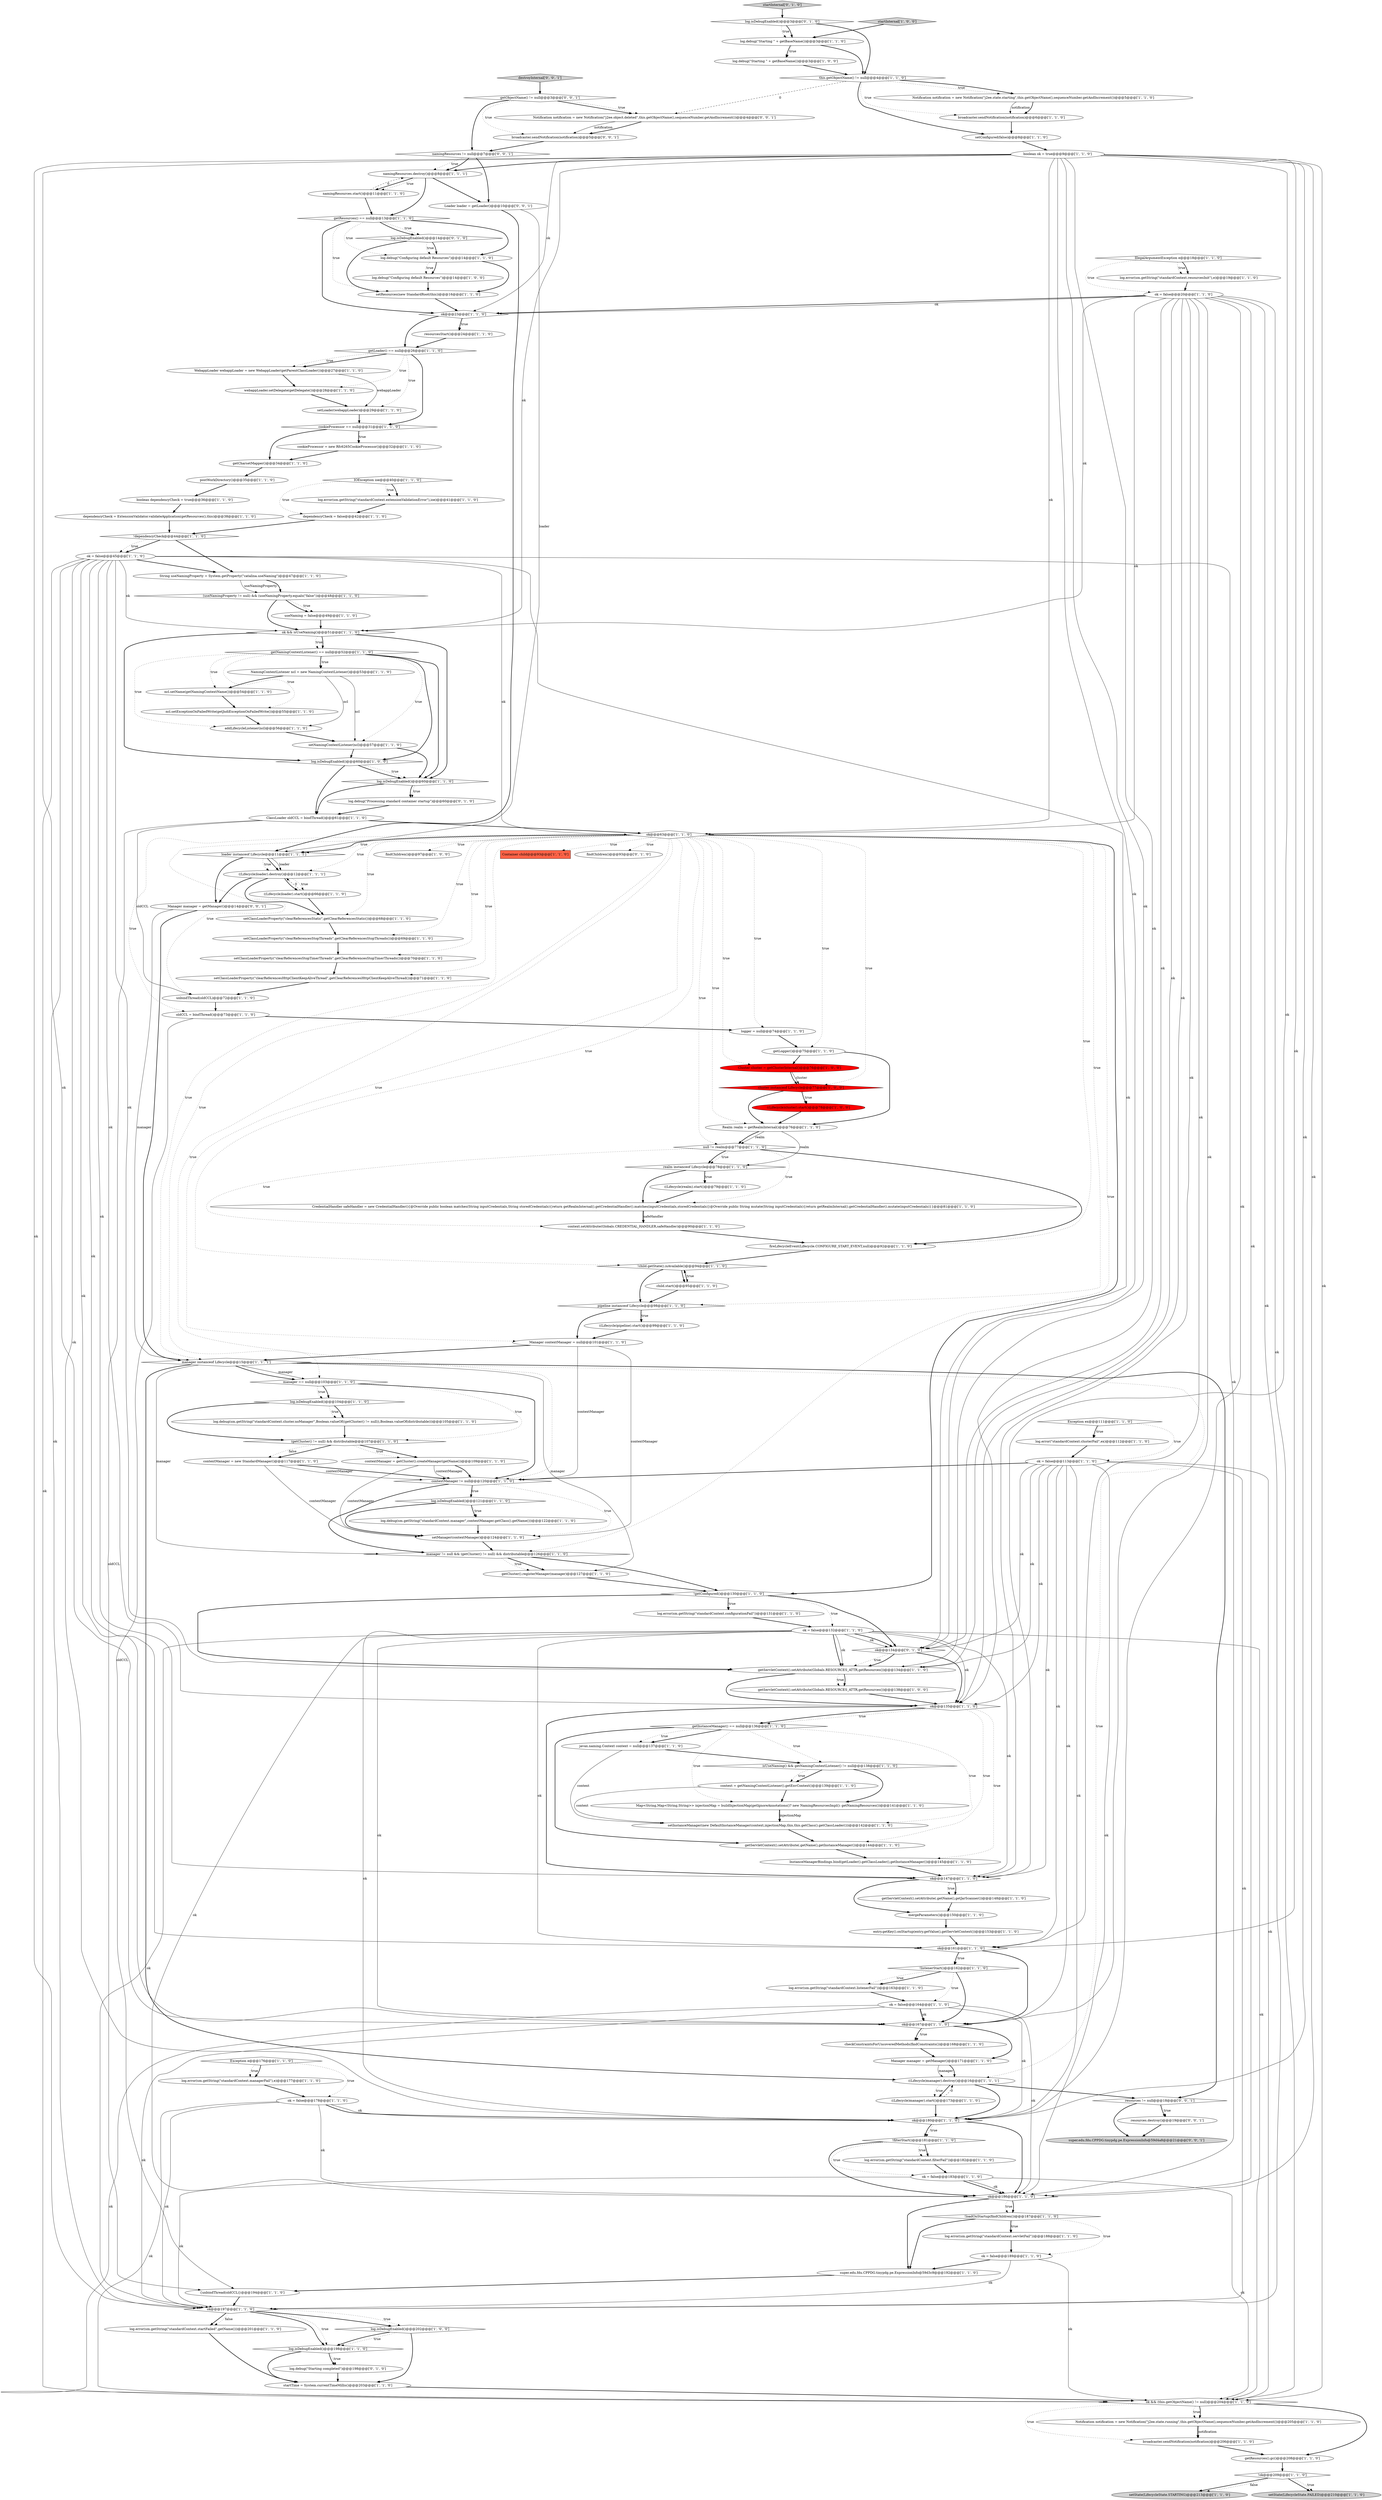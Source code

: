digraph {
130 [style = filled, label = "getResources() == null@@@13@@@['1', '1', '0']", fillcolor = white, shape = diamond image = "AAA0AAABBB1BBB"];
60 [style = filled, label = "findChildren()@@@97@@@['1', '0', '0']", fillcolor = white, shape = ellipse image = "AAA0AAABBB1BBB"];
133 [style = filled, label = "log.debug(\"Configuring default Resources\")@@@14@@@['1', '1', '0']", fillcolor = white, shape = ellipse image = "AAA0AAABBB1BBB"];
16 [style = filled, label = "context.setAttribute(Globals.CREDENTIAL_HANDLER,safeHandler)@@@90@@@['1', '1', '0']", fillcolor = white, shape = ellipse image = "AAA0AAABBB1BBB"];
97 [style = filled, label = "IllegalArgumentException e@@@18@@@['1', '1', '0']", fillcolor = white, shape = diamond image = "AAA0AAABBB1BBB"];
134 [style = filled, label = "resourcesStart()@@@24@@@['1', '1', '0']", fillcolor = white, shape = ellipse image = "AAA0AAABBB1BBB"];
1 [style = filled, label = "manager != null && (getCluster() != null) && distributable@@@126@@@['1', '1', '0']", fillcolor = white, shape = diamond image = "AAA0AAABBB1BBB"];
28 [style = filled, label = "ok && isUseNaming()@@@51@@@['1', '1', '0']", fillcolor = white, shape = diamond image = "AAA0AAABBB1BBB"];
47 [style = filled, label = "ok = false@@@132@@@['1', '1', '0']", fillcolor = white, shape = ellipse image = "AAA0AAABBB1BBB"];
13 [style = filled, label = "startInternal['1', '0', '0']", fillcolor = lightgray, shape = diamond image = "AAA0AAABBB1BBB"];
160 [style = filled, label = "destroyInternal['0', '0', '1']", fillcolor = lightgray, shape = diamond image = "AAA0AAABBB3BBB"];
142 [style = filled, label = "log.error(\"standardContext.clusterFail\",ex)@@@112@@@['1', '1', '0']", fillcolor = white, shape = ellipse image = "AAA0AAABBB1BBB"];
148 [style = filled, label = "log.isDebugEnabled()@@@3@@@['0', '1', '0']", fillcolor = white, shape = diamond image = "AAA0AAABBB2BBB"];
20 [style = filled, label = "Map<String,Map<String,String>> injectionMap = buildInjectionMap(getIgnoreAnnotations()? new NamingResourcesImpl(): getNamingResources())@@@141@@@['1', '1', '0']", fillcolor = white, shape = ellipse image = "AAA0AAABBB1BBB"];
9 [style = filled, label = "namingResources.destroy()@@@8@@@['1', '1', '1']", fillcolor = white, shape = ellipse image = "AAA0AAABBB1BBB"];
32 [style = filled, label = "setResources(new StandardRoot(this))@@@16@@@['1', '1', '0']", fillcolor = white, shape = ellipse image = "AAA0AAABBB1BBB"];
127 [style = filled, label = "setClassLoaderProperty(\"clearReferencesHttpClientKeepAliveThread\",getClearReferencesHttpClientKeepAliveThread())@@@71@@@['1', '1', '0']", fillcolor = white, shape = ellipse image = "AAA0AAABBB1BBB"];
143 [style = filled, label = "setState(LifecycleState.STARTING)@@@213@@@['1', '1', '0']", fillcolor = lightgray, shape = ellipse image = "AAA0AAABBB1BBB"];
65 [style = filled, label = "log.error(sm.getString(\"standardContext.resourcesInit\"),e)@@@19@@@['1', '1', '0']", fillcolor = white, shape = ellipse image = "AAA0AAABBB1BBB"];
72 [style = filled, label = "Realm realm = getRealmInternal()@@@76@@@['1', '1', '0']", fillcolor = white, shape = ellipse image = "AAA0AAABBB1BBB"];
75 [style = filled, label = "log.debug(\"Starting \" + getBaseName())@@@3@@@['1', '0', '0']", fillcolor = white, shape = ellipse image = "AAA0AAABBB1BBB"];
69 [style = filled, label = "oldCCL = bindThread()@@@73@@@['1', '1', '0']", fillcolor = white, shape = ellipse image = "AAA0AAABBB1BBB"];
109 [style = filled, label = "entry.getKey().onStartup(entry.getValue(),getServletContext())@@@153@@@['1', '1', '0']", fillcolor = white, shape = ellipse image = "AAA0AAABBB1BBB"];
33 [style = filled, label = "setLoader(webappLoader)@@@29@@@['1', '1', '0']", fillcolor = white, shape = ellipse image = "AAA0AAABBB1BBB"];
49 [style = filled, label = "ok = false@@@189@@@['1', '1', '0']", fillcolor = white, shape = ellipse image = "AAA0AAABBB1BBB"];
92 [style = filled, label = "contextManager != null@@@120@@@['1', '1', '0']", fillcolor = white, shape = diamond image = "AAA0AAABBB1BBB"];
147 [style = filled, label = "ok@@@134@@@['0', '1', '0']", fillcolor = white, shape = diamond image = "AAA0AAABBB2BBB"];
10 [style = filled, label = "log.isDebugEnabled()@@@121@@@['1', '1', '0']", fillcolor = white, shape = diamond image = "AAA0AAABBB1BBB"];
157 [style = filled, label = "Loader loader = getLoader()@@@10@@@['0', '0', '1']", fillcolor = white, shape = ellipse image = "AAA0AAABBB3BBB"];
21 [style = filled, label = "ok@@@63@@@['1', '1', '0']", fillcolor = white, shape = diamond image = "AAA0AAABBB1BBB"];
99 [style = filled, label = "manager instanceof Lifecycle@@@15@@@['1', '1', '1']", fillcolor = white, shape = diamond image = "AAA0AAABBB1BBB"];
8 [style = filled, label = "getCharsetMapper()@@@34@@@['1', '1', '0']", fillcolor = white, shape = ellipse image = "AAA0AAABBB1BBB"];
102 [style = filled, label = "{unbindThread(oldCCL)}@@@194@@@['1', '1', '0']", fillcolor = white, shape = ellipse image = "AAA0AAABBB1BBB"];
37 [style = filled, label = "setClassLoaderProperty(\"clearReferencesStopTimerThreads\",getClearReferencesStopTimerThreads())@@@70@@@['1', '1', '0']", fillcolor = white, shape = ellipse image = "AAA0AAABBB1BBB"];
113 [style = filled, label = "Container child@@@93@@@['1', '1', '0']", fillcolor = tomato, shape = box image = "AAA0AAABBB1BBB"];
80 [style = filled, label = "ok@@@23@@@['1', '1', '0']", fillcolor = white, shape = diamond image = "AAA0AAABBB1BBB"];
67 [style = filled, label = "log.error(sm.getString(\"standardContext.extensionValidationError\"),ioe)@@@41@@@['1', '1', '0']", fillcolor = white, shape = ellipse image = "AAA0AAABBB1BBB"];
50 [style = filled, label = "contextManager = new StandardManager()@@@117@@@['1', '1', '0']", fillcolor = white, shape = ellipse image = "AAA0AAABBB1BBB"];
70 [style = filled, label = "getLogger()@@@75@@@['1', '1', '0']", fillcolor = white, shape = ellipse image = "AAA0AAABBB1BBB"];
78 [style = filled, label = "((Lifecycle)manager).destroy()@@@16@@@['1', '1', '1']", fillcolor = white, shape = ellipse image = "AAA0AAABBB1BBB"];
98 [style = filled, label = "getNamingContextListener() == null@@@52@@@['1', '1', '0']", fillcolor = white, shape = diamond image = "AAA0AAABBB1BBB"];
15 [style = filled, label = "checkConstraintsForUncoveredMethods(findConstraints())@@@168@@@['1', '1', '0']", fillcolor = white, shape = ellipse image = "AAA0AAABBB1BBB"];
108 [style = filled, label = "ok = false@@@20@@@['1', '1', '0']", fillcolor = white, shape = ellipse image = "AAA0AAABBB1BBB"];
27 [style = filled, label = "ok = false@@@164@@@['1', '1', '0']", fillcolor = white, shape = ellipse image = "AAA0AAABBB1BBB"];
118 [style = filled, label = "ok = false@@@113@@@['1', '1', '0']", fillcolor = white, shape = ellipse image = "AAA0AAABBB1BBB"];
82 [style = filled, label = "Exception e@@@176@@@['1', '1', '0']", fillcolor = white, shape = diamond image = "AAA0AAABBB1BBB"];
88 [style = filled, label = "log.debug(\"Configuring default Resources\")@@@14@@@['1', '0', '0']", fillcolor = white, shape = ellipse image = "AAA0AAABBB1BBB"];
95 [style = filled, label = "((Lifecycle)loader).destroy()@@@12@@@['1', '1', '1']", fillcolor = white, shape = ellipse image = "AAA0AAABBB1BBB"];
111 [style = filled, label = "setClassLoaderProperty(\"clearReferencesStopThreads\",getClearReferencesStopThreads())@@@69@@@['1', '1', '0']", fillcolor = white, shape = ellipse image = "AAA0AAABBB1BBB"];
145 [style = filled, label = "startInternal['0', '1', '0']", fillcolor = lightgray, shape = diamond image = "AAA0AAABBB2BBB"];
122 [style = filled, label = "NamingContextListener ncl = new NamingContextListener()@@@53@@@['1', '1', '0']", fillcolor = white, shape = ellipse image = "AAA0AAABBB1BBB"];
54 [style = filled, label = "String useNamingProperty = System.getProperty(\"catalina.useNaming\")@@@47@@@['1', '1', '0']", fillcolor = white, shape = ellipse image = "AAA0AAABBB1BBB"];
158 [style = filled, label = "super.edu.fdu.CPPDG.tinypdg.pe.ExpressionInfo@59d4a8@@@21@@@['0', '0', '1']", fillcolor = lightgray, shape = ellipse image = "AAA0AAABBB3BBB"];
100 [style = filled, label = "ok@@@161@@@['1', '1', '0']", fillcolor = white, shape = diamond image = "AAA0AAABBB1BBB"];
141 [style = filled, label = "addLifecycleListener(ncl)@@@56@@@['1', '1', '0']", fillcolor = white, shape = ellipse image = "AAA0AAABBB1BBB"];
136 [style = filled, label = "Exception ex@@@111@@@['1', '1', '0']", fillcolor = white, shape = diamond image = "AAA0AAABBB1BBB"];
64 [style = filled, label = "super.edu.fdu.CPPDG.tinypdg.pe.ExpressionInfo@59d3c9@@@192@@@['1', '1', '0']", fillcolor = white, shape = ellipse image = "AAA0AAABBB1BBB"];
87 [style = filled, label = "namingResources.start()@@@11@@@['1', '1', '0']", fillcolor = white, shape = ellipse image = "AAA0AAABBB1BBB"];
90 [style = filled, label = "setState(LifecycleState.FAILED)@@@210@@@['1', '1', '0']", fillcolor = lightgray, shape = ellipse image = "AAA0AAABBB1BBB"];
24 [style = filled, label = "((Lifecycle)loader).start()@@@66@@@['1', '1', '0']", fillcolor = white, shape = ellipse image = "AAA0AAABBB1BBB"];
43 [style = filled, label = "((Lifecycle)cluster).start()@@@78@@@['1', '0', '0']", fillcolor = red, shape = ellipse image = "AAA1AAABBB1BBB"];
123 [style = filled, label = "ok = false@@@178@@@['1', '1', '0']", fillcolor = white, shape = ellipse image = "AAA0AAABBB1BBB"];
41 [style = filled, label = "ok@@@135@@@['1', '1', '0']", fillcolor = white, shape = diamond image = "AAA0AAABBB1BBB"];
155 [style = filled, label = "broadcaster.sendNotification(notification)@@@5@@@['0', '0', '1']", fillcolor = white, shape = ellipse image = "AAA0AAABBB3BBB"];
93 [style = filled, label = "ok@@@186@@@['1', '1', '0']", fillcolor = white, shape = diamond image = "AAA0AAABBB1BBB"];
107 [style = filled, label = "ok@@@167@@@['1', '1', '0']", fillcolor = white, shape = diamond image = "AAA0AAABBB1BBB"];
135 [style = filled, label = "logger = null@@@74@@@['1', '1', '0']", fillcolor = white, shape = ellipse image = "AAA0AAABBB1BBB"];
144 [style = filled, label = "findChildren()@@@93@@@['0', '1', '0']", fillcolor = white, shape = ellipse image = "AAA0AAABBB2BBB"];
85 [style = filled, label = "getServletContext().setAttribute(.getName(),getJarScanner())@@@148@@@['1', '1', '0']", fillcolor = white, shape = ellipse image = "AAA0AAABBB1BBB"];
11 [style = filled, label = "fireLifecycleEvent(Lifecycle.CONFIGURE_START_EVENT,null)@@@92@@@['1', '1', '0']", fillcolor = white, shape = ellipse image = "AAA0AAABBB1BBB"];
44 [style = filled, label = "((Lifecycle)realm).start()@@@79@@@['1', '1', '0']", fillcolor = white, shape = ellipse image = "AAA0AAABBB1BBB"];
2 [style = filled, label = "log.debug(sm.getString(\"standardContext.manager\",contextManager.getClass().getName()))@@@122@@@['1', '1', '0']", fillcolor = white, shape = ellipse image = "AAA0AAABBB1BBB"];
53 [style = filled, label = "log.isDebugEnabled()@@@60@@@['1', '0', '0']", fillcolor = white, shape = diamond image = "AAA0AAABBB1BBB"];
0 [style = filled, label = "!ok@@@209@@@['1', '1', '0']", fillcolor = white, shape = diamond image = "AAA0AAABBB1BBB"];
39 [style = filled, label = "context = getNamingContextListener().getEnvContext()@@@139@@@['1', '1', '0']", fillcolor = white, shape = ellipse image = "AAA0AAABBB1BBB"];
59 [style = filled, label = "((Lifecycle)pipeline).start()@@@99@@@['1', '1', '0']", fillcolor = white, shape = ellipse image = "AAA0AAABBB1BBB"];
94 [style = filled, label = "log.error(sm.getString(\"standardContext.managerFail\"),e)@@@177@@@['1', '1', '0']", fillcolor = white, shape = ellipse image = "AAA0AAABBB1BBB"];
5 [style = filled, label = "setConfigured(false)@@@8@@@['1', '1', '0']", fillcolor = white, shape = ellipse image = "AAA0AAABBB1BBB"];
116 [style = filled, label = "ClassLoader oldCCL = bindThread()@@@61@@@['1', '1', '0']", fillcolor = white, shape = ellipse image = "AAA0AAABBB1BBB"];
46 [style = filled, label = "dependencyCheck = false@@@42@@@['1', '1', '0']", fillcolor = white, shape = ellipse image = "AAA0AAABBB1BBB"];
125 [style = filled, label = "setInstanceManager(new DefaultInstanceManager(context,injectionMap,this,this.getClass().getClassLoader()))@@@142@@@['1', '1', '0']", fillcolor = white, shape = ellipse image = "AAA0AAABBB1BBB"];
146 [style = filled, label = "log.isDebugEnabled()@@@14@@@['0', '1', '0']", fillcolor = white, shape = diamond image = "AAA0AAABBB2BBB"];
19 [style = filled, label = "log.error(sm.getString(\"standardContext.filterFail\"))@@@182@@@['1', '1', '0']", fillcolor = white, shape = ellipse image = "AAA0AAABBB1BBB"];
79 [style = filled, label = "loader instanceof Lifecycle@@@11@@@['1', '1', '1']", fillcolor = white, shape = diamond image = "AAA0AAABBB1BBB"];
132 [style = filled, label = "this.getObjectName() != null@@@4@@@['1', '1', '0']", fillcolor = white, shape = diamond image = "AAA0AAABBB1BBB"];
115 [style = filled, label = "pipeline instanceof Lifecycle@@@98@@@['1', '1', '0']", fillcolor = white, shape = diamond image = "AAA0AAABBB1BBB"];
45 [style = filled, label = "ok@@@180@@@['1', '1', '0']", fillcolor = white, shape = diamond image = "AAA0AAABBB1BBB"];
4 [style = filled, label = "getServletContext().setAttribute(.getName(),getInstanceManager())@@@144@@@['1', '1', '0']", fillcolor = white, shape = ellipse image = "AAA0AAABBB1BBB"];
77 [style = filled, label = "webappLoader.setDelegate(getDelegate())@@@28@@@['1', '1', '0']", fillcolor = white, shape = ellipse image = "AAA0AAABBB1BBB"];
6 [style = filled, label = "IOException ioe@@@40@@@['1', '1', '0']", fillcolor = white, shape = diamond image = "AAA0AAABBB1BBB"];
14 [style = filled, label = "getLoader() == null@@@26@@@['1', '1', '0']", fillcolor = white, shape = diamond image = "AAA0AAABBB1BBB"];
76 [style = filled, label = "broadcaster.sendNotification(notification)@@@206@@@['1', '1', '0']", fillcolor = white, shape = ellipse image = "AAA0AAABBB1BBB"];
112 [style = filled, label = "realm instanceof Lifecycle@@@78@@@['1', '1', '0']", fillcolor = white, shape = diamond image = "AAA0AAABBB1BBB"];
57 [style = filled, label = "ncl.setName(getNamingContextName())@@@54@@@['1', '1', '0']", fillcolor = white, shape = ellipse image = "AAA0AAABBB1BBB"];
74 [style = filled, label = "Notification notification = new Notification(\"j2ee.state.running\",this.getObjectName(),sequenceNumber.getAndIncrement())@@@205@@@['1', '1', '0']", fillcolor = white, shape = ellipse image = "AAA0AAABBB1BBB"];
31 [style = filled, label = "!child.getState().isAvailable()@@@94@@@['1', '1', '0']", fillcolor = white, shape = diamond image = "AAA0AAABBB1BBB"];
140 [style = filled, label = "log.error(sm.getString(\"standardContext.startFailed\",getName()))@@@201@@@['1', '1', '0']", fillcolor = white, shape = ellipse image = "AAA0AAABBB1BBB"];
81 [style = filled, label = "!dependencyCheck@@@44@@@['1', '1', '0']", fillcolor = white, shape = diamond image = "AAA0AAABBB1BBB"];
96 [style = filled, label = "null != realm@@@77@@@['1', '1', '0']", fillcolor = white, shape = diamond image = "AAA0AAABBB1BBB"];
138 [style = filled, label = "Cluster cluster = getClusterInternal()@@@76@@@['1', '0', '0']", fillcolor = red, shape = ellipse image = "AAA1AAABBB1BBB"];
126 [style = filled, label = "unbindThread(oldCCL)@@@72@@@['1', '1', '0']", fillcolor = white, shape = ellipse image = "AAA0AAABBB1BBB"];
124 [style = filled, label = "log.isDebugEnabled()@@@60@@@['1', '1', '0']", fillcolor = white, shape = diamond image = "AAA0AAABBB1BBB"];
153 [style = filled, label = "getObjectName() != null@@@3@@@['0', '0', '1']", fillcolor = white, shape = diamond image = "AAA0AAABBB3BBB"];
104 [style = filled, label = "log.debug(sm.getString(\"standardContext.cluster.noManager\",Boolean.valueOf((getCluster() != null)),Boolean.valueOf(distributable)))@@@105@@@['1', '1', '0']", fillcolor = white, shape = ellipse image = "AAA0AAABBB1BBB"];
48 [style = filled, label = "!filterStart()@@@181@@@['1', '1', '0']", fillcolor = white, shape = diamond image = "AAA0AAABBB1BBB"];
114 [style = filled, label = "!loadOnStartup(findChildren())@@@187@@@['1', '1', '0']", fillcolor = white, shape = diamond image = "AAA0AAABBB1BBB"];
58 [style = filled, label = "getServletContext().setAttribute(Globals.RESOURCES_ATTR,getResources())@@@134@@@['1', '1', '0']", fillcolor = white, shape = ellipse image = "AAA0AAABBB1BBB"];
23 [style = filled, label = "CredentialHandler safeHandler = new CredentialHandler(){@Override public boolean matches(String inputCredentials,String storedCredentials){return getRealmInternal().getCredentialHandler().matches(inputCredentials,storedCredentials)}@Override public String mutate(String inputCredentials){return getRealmInternal().getCredentialHandler().mutate(inputCredentials)}}@@@81@@@['1', '1', '0']", fillcolor = white, shape = ellipse image = "AAA0AAABBB1BBB"];
129 [style = filled, label = "log.isDebugEnabled()@@@198@@@['1', '1', '0']", fillcolor = white, shape = diamond image = "AAA0AAABBB1BBB"];
35 [style = filled, label = "!listenerStart()@@@162@@@['1', '1', '0']", fillcolor = white, shape = diamond image = "AAA0AAABBB1BBB"];
101 [style = filled, label = "boolean dependencyCheck = true@@@36@@@['1', '1', '0']", fillcolor = white, shape = ellipse image = "AAA0AAABBB1BBB"];
119 [style = filled, label = "log.isDebugEnabled()@@@202@@@['1', '0', '0']", fillcolor = white, shape = diamond image = "AAA0AAABBB1BBB"];
42 [style = filled, label = "log.error(sm.getString(\"standardContext.listenerFail\"))@@@163@@@['1', '1', '0']", fillcolor = white, shape = ellipse image = "AAA0AAABBB1BBB"];
61 [style = filled, label = "getCluster().registerManager(manager)@@@127@@@['1', '1', '0']", fillcolor = white, shape = ellipse image = "AAA0AAABBB1BBB"];
22 [style = filled, label = "ok@@@147@@@['1', '1', '0']", fillcolor = white, shape = diamond image = "AAA0AAABBB1BBB"];
110 [style = filled, label = "cookieProcessor = new Rfc6265CookieProcessor()@@@32@@@['1', '1', '0']", fillcolor = white, shape = ellipse image = "AAA0AAABBB1BBB"];
25 [style = filled, label = "cluster instanceof Lifecycle@@@77@@@['1', '0', '0']", fillcolor = red, shape = diamond image = "AAA1AAABBB1BBB"];
120 [style = filled, label = "log.error(sm.getString(\"standardContext.servletFail\"))@@@188@@@['1', '1', '0']", fillcolor = white, shape = ellipse image = "AAA0AAABBB1BBB"];
38 [style = filled, label = "contextManager = getCluster().createManager(getName())@@@109@@@['1', '1', '0']", fillcolor = white, shape = ellipse image = "AAA0AAABBB1BBB"];
103 [style = filled, label = "setNamingContextListener(ncl)@@@57@@@['1', '1', '0']", fillcolor = white, shape = ellipse image = "AAA0AAABBB1BBB"];
151 [style = filled, label = "resources != null@@@18@@@['0', '0', '1']", fillcolor = white, shape = diamond image = "AAA0AAABBB3BBB"];
66 [style = filled, label = "ok@@@197@@@['1', '1', '0']", fillcolor = white, shape = diamond image = "AAA0AAABBB1BBB"];
17 [style = filled, label = "getServletContext().setAttribute(Globals.RESOURCES_ATTR,getResources())@@@138@@@['1', '0', '0']", fillcolor = white, shape = ellipse image = "AAA0AAABBB1BBB"];
84 [style = filled, label = "Manager contextManager = null@@@101@@@['1', '1', '0']", fillcolor = white, shape = ellipse image = "AAA0AAABBB1BBB"];
52 [style = filled, label = "!getConfigured()@@@130@@@['1', '1', '0']", fillcolor = white, shape = diamond image = "AAA0AAABBB1BBB"];
7 [style = filled, label = "startTime = System.currentTimeMillis()@@@203@@@['1', '1', '0']", fillcolor = white, shape = ellipse image = "AAA0AAABBB1BBB"];
105 [style = filled, label = "isUseNaming() && getNamingContextListener() != null@@@138@@@['1', '1', '0']", fillcolor = white, shape = diamond image = "AAA0AAABBB1BBB"];
36 [style = filled, label = "InstanceManagerBindings.bind(getLoader().getClassLoader(),getInstanceManager())@@@145@@@['1', '1', '0']", fillcolor = white, shape = ellipse image = "AAA0AAABBB1BBB"];
51 [style = filled, label = "useNaming = false@@@49@@@['1', '1', '0']", fillcolor = white, shape = ellipse image = "AAA0AAABBB1BBB"];
131 [style = filled, label = "log.debug(\"Starting \" + getBaseName())@@@3@@@['1', '1', '0']", fillcolor = white, shape = ellipse image = "AAA0AAABBB1BBB"];
154 [style = filled, label = "resources.destroy()@@@19@@@['0', '0', '1']", fillcolor = white, shape = ellipse image = "AAA0AAABBB3BBB"];
150 [style = filled, label = "log.debug(\"Starting completed\")@@@198@@@['0', '1', '0']", fillcolor = white, shape = ellipse image = "AAA0AAABBB2BBB"];
159 [style = filled, label = "Manager manager = getManager()@@@14@@@['0', '0', '1']", fillcolor = white, shape = ellipse image = "AAA0AAABBB3BBB"];
152 [style = filled, label = "namingResources != null@@@7@@@['0', '0', '1']", fillcolor = white, shape = diamond image = "AAA0AAABBB3BBB"];
63 [style = filled, label = "postWorkDirectory()@@@35@@@['1', '1', '0']", fillcolor = white, shape = ellipse image = "AAA0AAABBB1BBB"];
26 [style = filled, label = "((Lifecycle)manager).start()@@@173@@@['1', '1', '0']", fillcolor = white, shape = ellipse image = "AAA0AAABBB1BBB"];
117 [style = filled, label = "broadcaster.sendNotification(notification)@@@6@@@['1', '1', '0']", fillcolor = white, shape = ellipse image = "AAA0AAABBB1BBB"];
3 [style = filled, label = "(useNamingProperty != null) && (useNamingProperty.equals(\"false\"))@@@48@@@['1', '1', '0']", fillcolor = white, shape = diamond image = "AAA0AAABBB1BBB"];
91 [style = filled, label = "child.start()@@@95@@@['1', '1', '0']", fillcolor = white, shape = ellipse image = "AAA0AAABBB1BBB"];
29 [style = filled, label = "boolean ok = true@@@9@@@['1', '1', '0']", fillcolor = white, shape = ellipse image = "AAA0AAABBB1BBB"];
68 [style = filled, label = "ok = false@@@45@@@['1', '1', '0']", fillcolor = white, shape = ellipse image = "AAA0AAABBB1BBB"];
62 [style = filled, label = "javax.naming.Context context = null@@@137@@@['1', '1', '0']", fillcolor = white, shape = ellipse image = "AAA0AAABBB1BBB"];
89 [style = filled, label = "Manager manager = getManager()@@@171@@@['1', '1', '0']", fillcolor = white, shape = ellipse image = "AAA0AAABBB1BBB"];
156 [style = filled, label = "Notification notification = new Notification(\"j2ee.object.deleted\",this.getObjectName(),sequenceNumber.getAndIncrement())@@@4@@@['0', '0', '1']", fillcolor = white, shape = ellipse image = "AAA0AAABBB3BBB"];
12 [style = filled, label = "ok = false@@@183@@@['1', '1', '0']", fillcolor = white, shape = ellipse image = "AAA0AAABBB1BBB"];
18 [style = filled, label = "ok && (this.getObjectName() != null)@@@204@@@['1', '1', '0']", fillcolor = white, shape = diamond image = "AAA0AAABBB1BBB"];
121 [style = filled, label = "dependencyCheck = ExtensionValidator.validateApplication(getResources(),this)@@@38@@@['1', '1', '0']", fillcolor = white, shape = ellipse image = "AAA0AAABBB1BBB"];
83 [style = filled, label = "getInstanceManager() == null@@@136@@@['1', '1', '0']", fillcolor = white, shape = diamond image = "AAA0AAABBB1BBB"];
56 [style = filled, label = "mergeParameters()@@@150@@@['1', '1', '0']", fillcolor = white, shape = ellipse image = "AAA0AAABBB1BBB"];
139 [style = filled, label = "setManager(contextManager)@@@124@@@['1', '1', '0']", fillcolor = white, shape = ellipse image = "AAA0AAABBB1BBB"];
55 [style = filled, label = "setClassLoaderProperty(\"clearReferencesStatic\",getClearReferencesStatic())@@@68@@@['1', '1', '0']", fillcolor = white, shape = ellipse image = "AAA0AAABBB1BBB"];
106 [style = filled, label = "ncl.setExceptionOnFailedWrite(getJndiExceptionOnFailedWrite())@@@55@@@['1', '1', '0']", fillcolor = white, shape = ellipse image = "AAA0AAABBB1BBB"];
73 [style = filled, label = "(getCluster() != null) && distributable@@@107@@@['1', '1', '0']", fillcolor = white, shape = diamond image = "AAA0AAABBB1BBB"];
128 [style = filled, label = "Notification notification = new Notification(\"j2ee.state.starting\",this.getObjectName(),sequenceNumber.getAndIncrement())@@@5@@@['1', '1', '0']", fillcolor = white, shape = ellipse image = "AAA0AAABBB1BBB"];
34 [style = filled, label = "manager == null@@@103@@@['1', '1', '0']", fillcolor = white, shape = diamond image = "AAA0AAABBB1BBB"];
71 [style = filled, label = "log.isDebugEnabled()@@@104@@@['1', '1', '0']", fillcolor = white, shape = diamond image = "AAA0AAABBB1BBB"];
86 [style = filled, label = "WebappLoader webappLoader = new WebappLoader(getParentClassLoader())@@@27@@@['1', '1', '0']", fillcolor = white, shape = ellipse image = "AAA0AAABBB1BBB"];
30 [style = filled, label = "cookieProcessor == null@@@31@@@['1', '1', '0']", fillcolor = white, shape = diamond image = "AAA0AAABBB1BBB"];
40 [style = filled, label = "log.error(sm.getString(\"standardContext.configurationFail\"))@@@131@@@['1', '1', '0']", fillcolor = white, shape = ellipse image = "AAA0AAABBB1BBB"];
149 [style = filled, label = "log.debug(\"Processing standard container startup\")@@@60@@@['0', '1', '0']", fillcolor = white, shape = ellipse image = "AAA0AAABBB2BBB"];
137 [style = filled, label = "getResources().gc()@@@208@@@['1', '1', '0']", fillcolor = white, shape = ellipse image = "AAA0AAABBB1BBB"];
21->96 [style = dotted, label="true"];
21->11 [style = dotted, label="true"];
98->141 [style = dotted, label="true"];
8->63 [style = bold, label=""];
140->7 [style = bold, label=""];
35->42 [style = dotted, label="true"];
29->93 [style = solid, label="ok"];
92->139 [style = dotted, label="true"];
138->25 [style = bold, label=""];
153->156 [style = bold, label=""];
98->124 [style = bold, label=""];
9->87 [style = bold, label=""];
68->41 [style = solid, label="ok"];
66->119 [style = dotted, label="true"];
123->93 [style = solid, label="ok"];
114->49 [style = dotted, label="true"];
21->84 [style = dotted, label="true"];
66->140 [style = bold, label=""];
29->100 [style = solid, label="ok"];
54->3 [style = solid, label="useNamingProperty"];
79->95 [style = solid, label="loader"];
54->3 [style = bold, label=""];
87->130 [style = bold, label=""];
108->41 [style = solid, label="ok"];
131->75 [style = bold, label=""];
41->83 [style = dotted, label="true"];
107->15 [style = dotted, label="true"];
152->9 [style = dotted, label="true"];
108->80 [style = bold, label=""];
84->92 [style = solid, label="contextManager"];
76->137 [style = bold, label=""];
147->58 [style = dotted, label="true"];
127->126 [style = bold, label=""];
152->9 [style = bold, label=""];
146->32 [style = bold, label=""];
78->151 [style = bold, label=""];
157->79 [style = bold, label=""];
134->14 [style = bold, label=""];
118->93 [style = solid, label="ok"];
32->80 [style = bold, label=""];
98->122 [style = dotted, label="true"];
34->71 [style = bold, label=""];
21->135 [style = dotted, label="true"];
34->92 [style = bold, label=""];
45->48 [style = dotted, label="true"];
95->55 [style = bold, label=""];
137->0 [style = bold, label=""];
132->117 [style = dotted, label="true"];
81->68 [style = bold, label=""];
96->16 [style = dotted, label="true"];
104->73 [style = bold, label=""];
115->84 [style = bold, label=""];
12->93 [style = bold, label=""];
6->67 [style = bold, label=""];
103->53 [style = bold, label=""];
124->116 [style = bold, label=""];
105->20 [style = bold, label=""];
66->129 [style = bold, label=""];
99->78 [style = bold, label=""];
24->95 [style = dashed, label="0"];
71->104 [style = dotted, label="true"];
123->66 [style = solid, label="ok"];
29->21 [style = solid, label="ok"];
82->94 [style = dotted, label="true"];
118->45 [style = solid, label="ok"];
53->124 [style = dotted, label="true"];
99->1 [style = solid, label="manager"];
1->61 [style = bold, label=""];
148->131 [style = dotted, label="true"];
6->67 [style = dotted, label="true"];
108->28 [style = solid, label="ok"];
21->115 [style = dotted, label="true"];
88->32 [style = bold, label=""];
21->70 [style = dotted, label="true"];
22->85 [style = bold, label=""];
131->75 [style = dotted, label="true"];
10->2 [style = dotted, label="true"];
20->125 [style = solid, label="injectionMap"];
7->18 [style = bold, label=""];
25->43 [style = dotted, label="true"];
42->27 [style = bold, label=""];
99->34 [style = bold, label=""];
80->134 [style = dotted, label="true"];
38->92 [style = bold, label=""];
52->40 [style = dotted, label="true"];
15->89 [style = bold, label=""];
68->21 [style = solid, label="ok"];
72->96 [style = solid, label="realm"];
22->56 [style = bold, label=""];
0->90 [style = bold, label=""];
27->93 [style = solid, label="ok"];
62->105 [style = bold, label=""];
9->87 [style = dotted, label="true"];
58->41 [style = bold, label=""];
130->133 [style = bold, label=""];
84->139 [style = solid, label="contextManager"];
115->59 [style = bold, label=""];
21->55 [style = dotted, label="true"];
69->135 [style = bold, label=""];
157->79 [style = solid, label="loader"];
151->154 [style = dotted, label="true"];
73->38 [style = bold, label=""];
146->133 [style = bold, label=""];
53->116 [style = bold, label=""];
18->76 [style = dotted, label="true"];
21->79 [style = bold, label=""];
97->65 [style = dotted, label="true"];
118->58 [style = solid, label="ok"];
151->158 [style = bold, label=""];
108->22 [style = solid, label="ok"];
108->100 [style = solid, label="ok"];
21->72 [style = dotted, label="true"];
133->88 [style = bold, label=""];
148->131 [style = bold, label=""];
25->43 [style = bold, label=""];
84->99 [style = bold, label=""];
45->48 [style = bold, label=""];
79->159 [style = bold, label=""];
145->148 [style = bold, label=""];
41->36 [style = dotted, label="true"];
132->128 [style = dotted, label="true"];
118->100 [style = solid, label="ok"];
40->47 [style = bold, label=""];
108->58 [style = solid, label="ok"];
82->94 [style = bold, label=""];
135->70 [style = bold, label=""];
136->118 [style = dotted, label="true"];
5->29 [style = bold, label=""];
31->115 [style = bold, label=""];
21->127 [style = dotted, label="true"];
49->64 [style = bold, label=""];
152->157 [style = bold, label=""];
96->11 [style = bold, label=""];
149->116 [style = bold, label=""];
61->52 [style = bold, label=""];
120->49 [style = bold, label=""];
68->58 [style = solid, label="ok"];
130->146 [style = dotted, label="true"];
21->69 [style = dotted, label="true"];
79->95 [style = dotted, label="true"];
31->91 [style = dotted, label="true"];
121->81 [style = bold, label=""];
21->31 [style = dotted, label="true"];
122->57 [style = bold, label=""];
95->24 [style = dotted, label="true"];
48->19 [style = dotted, label="true"];
29->18 [style = solid, label="ok"];
10->2 [style = bold, label=""];
68->147 [style = solid, label="ok"];
97->65 [style = bold, label=""];
35->107 [style = bold, label=""];
39->20 [style = bold, label=""];
21->111 [style = dotted, label="true"];
0->143 [style = bold, label=""];
29->107 [style = solid, label="ok"];
156->155 [style = solid, label="notification"];
0->90 [style = dotted, label="true"];
27->107 [style = solid, label="ok"];
47->18 [style = solid, label="ok"];
112->23 [style = bold, label=""];
156->155 [style = bold, label=""];
92->1 [style = bold, label=""];
98->106 [style = dotted, label="true"];
43->72 [style = bold, label=""];
21->126 [style = dotted, label="true"];
38->92 [style = solid, label="contextManager"];
78->45 [style = bold, label=""];
132->128 [style = bold, label=""];
130->32 [style = dotted, label="true"];
11->31 [style = bold, label=""];
30->110 [style = dotted, label="true"];
29->28 [style = solid, label="ok"];
27->45 [style = solid, label="ok"];
130->133 [style = dotted, label="true"];
47->45 [style = solid, label="ok"];
12->93 [style = solid, label="ok"];
116->21 [style = bold, label=""];
48->93 [style = bold, label=""];
52->47 [style = dotted, label="true"];
21->95 [style = dotted, label="true"];
122->141 [style = solid, label="ncl"];
108->18 [style = solid, label="ok"];
23->16 [style = bold, label=""];
14->33 [style = dotted, label="true"];
16->11 [style = bold, label=""];
105->39 [style = bold, label=""];
21->1 [style = dotted, label="true"];
67->46 [style = bold, label=""];
28->53 [style = bold, label=""];
73->50 [style = bold, label=""];
102->66 [style = bold, label=""];
118->147 [style = solid, label="ok"];
119->129 [style = dotted, label="true"];
46->81 [style = bold, label=""];
12->18 [style = solid, label="ok"];
30->110 [style = bold, label=""];
0->143 [style = dotted, label="false"];
100->35 [style = bold, label=""];
26->78 [style = dashed, label="0"];
50->92 [style = bold, label=""];
35->27 [style = dotted, label="true"];
66->119 [style = bold, label=""];
130->146 [style = bold, label=""];
77->33 [style = bold, label=""];
37->127 [style = bold, label=""];
48->19 [style = bold, label=""];
55->111 [style = bold, label=""];
108->21 [style = solid, label="ok"];
18->74 [style = dotted, label="true"];
118->41 [style = solid, label="ok"];
95->24 [style = bold, label=""];
34->71 [style = dotted, label="true"];
99->78 [style = dotted, label="true"];
3->51 [style = dotted, label="true"];
36->22 [style = bold, label=""];
23->16 [style = solid, label="safeHandler"];
119->129 [style = bold, label=""];
129->7 [style = bold, label=""];
124->149 [style = bold, label=""];
29->147 [style = solid, label="ok"];
48->12 [style = dotted, label="true"];
2->139 [style = bold, label=""];
68->100 [style = solid, label="ok"];
34->73 [style = dotted, label="true"];
21->99 [style = dotted, label="true"];
29->66 [style = solid, label="ok"];
83->62 [style = dotted, label="true"];
105->39 [style = dotted, label="true"];
68->66 [style = solid, label="ok"];
116->126 [style = solid, label="oldCCL"];
68->18 [style = solid, label="ok"];
58->17 [style = bold, label=""];
38->139 [style = solid, label="contextManager"];
14->86 [style = bold, label=""];
108->80 [style = solid, label="ok"];
107->89 [style = bold, label=""];
41->83 [style = bold, label=""];
14->77 [style = dotted, label="true"];
50->139 [style = solid, label="contextManager"];
93->114 [style = bold, label=""];
151->154 [style = bold, label=""];
112->44 [style = dotted, label="true"];
98->103 [style = dotted, label="true"];
98->53 [style = bold, label=""];
94->123 [style = bold, label=""];
21->113 [style = dotted, label="true"];
21->60 [style = dotted, label="true"];
25->72 [style = bold, label=""];
123->18 [style = solid, label="ok"];
20->125 [style = bold, label=""];
123->45 [style = bold, label=""];
147->41 [style = bold, label=""];
154->158 [style = bold, label=""];
78->26 [style = dotted, label="true"];
122->103 [style = solid, label="ncl"];
24->55 [style = bold, label=""];
47->93 [style = solid, label="ok"];
17->41 [style = bold, label=""];
129->150 [style = dotted, label="true"];
138->25 [style = solid, label="cluster"];
80->134 [style = bold, label=""];
136->142 [style = bold, label=""];
99->61 [style = solid, label="manager"];
47->58 [style = bold, label=""];
108->66 [style = solid, label="ok"];
66->140 [style = dotted, label="false"];
136->142 [style = dotted, label="true"];
52->58 [style = bold, label=""];
53->124 [style = bold, label=""];
108->107 [style = solid, label="ok"];
103->124 [style = bold, label=""];
33->30 [style = bold, label=""];
133->32 [style = bold, label=""];
99->151 [style = bold, label=""];
96->112 [style = dotted, label="true"];
72->96 [style = bold, label=""];
18->137 [style = bold, label=""];
72->112 [style = solid, label="realm"];
29->41 [style = solid, label="ok"];
159->99 [style = solid, label="manager"];
125->4 [style = bold, label=""];
35->42 [style = bold, label=""];
73->50 [style = dotted, label="false"];
47->41 [style = solid, label="ok"];
83->20 [style = dotted, label="true"];
87->9 [style = dashed, label="0"];
41->4 [style = dotted, label="true"];
10->139 [style = bold, label=""];
52->40 [style = bold, label=""];
71->104 [style = bold, label=""];
118->107 [style = solid, label="ok"];
21->138 [style = dotted, label="true"];
133->88 [style = dotted, label="true"];
126->69 [style = bold, label=""];
123->45 [style = solid, label="ok"];
70->72 [style = bold, label=""];
118->92 [style = bold, label=""];
95->159 [style = bold, label=""];
118->22 [style = solid, label="ok"];
6->46 [style = dotted, label="true"];
9->130 [style = bold, label=""];
96->112 [style = bold, label=""];
155->152 [style = bold, label=""];
81->54 [style = bold, label=""];
29->80 [style = solid, label="ok"];
28->124 [style = bold, label=""];
110->8 [style = bold, label=""];
83->62 [style = bold, label=""];
28->98 [style = dotted, label="true"];
28->98 [style = bold, label=""];
82->123 [style = dotted, label="true"];
101->121 [style = bold, label=""];
47->22 [style = solid, label="ok"];
93->114 [style = dotted, label="true"];
114->120 [style = dotted, label="true"];
9->157 [style = bold, label=""];
47->147 [style = solid, label="ok"];
153->155 [style = dotted, label="true"];
89->78 [style = solid, label="manager"];
160->153 [style = bold, label=""];
29->58 [style = solid, label="ok"];
109->100 [style = bold, label=""];
96->23 [style = dotted, label="true"];
27->66 [style = solid, label="ok"];
75->132 [style = bold, label=""];
56->109 [style = bold, label=""];
107->15 [style = bold, label=""];
26->45 [style = bold, label=""];
115->59 [style = dotted, label="true"];
118->66 [style = solid, label="ok"];
108->147 [style = solid, label="ok"];
68->54 [style = bold, label=""];
64->102 [style = bold, label=""];
98->57 [style = dotted, label="true"];
128->117 [style = solid, label="notification"];
114->64 [style = bold, label=""];
47->58 [style = solid, label="ok"];
132->156 [style = dashed, label="0"];
74->76 [style = solid, label="notification"];
31->91 [style = bold, label=""];
27->18 [style = solid, label="ok"];
86->33 [style = solid, label="webappLoader"];
21->52 [style = bold, label=""];
83->4 [style = bold, label=""];
100->107 [style = bold, label=""];
44->23 [style = bold, label=""];
57->106 [style = bold, label=""];
91->115 [style = bold, label=""];
68->22 [style = solid, label="ok"];
47->147 [style = bold, label=""];
93->64 [style = bold, label=""];
112->44 [style = bold, label=""];
14->86 [style = dotted, label="true"];
98->122 [style = bold, label=""];
141->103 [style = bold, label=""];
79->95 [style = bold, label=""];
21->37 [style = dotted, label="true"];
4->36 [style = bold, label=""];
41->22 [style = bold, label=""];
108->93 [style = solid, label="ok"];
68->93 [style = solid, label="ok"];
30->8 [style = bold, label=""];
118->18 [style = solid, label="ok"];
59->84 [style = bold, label=""];
119->7 [style = bold, label=""];
1->61 [style = dotted, label="true"];
49->66 [style = solid, label="ok"];
51->28 [style = bold, label=""];
14->30 [style = bold, label=""];
91->31 [style = bold, label=""];
19->12 [style = bold, label=""];
21->92 [style = dotted, label="true"];
108->45 [style = solid, label="ok"];
86->77 [style = bold, label=""];
117->5 [style = bold, label=""];
63->101 [style = bold, label=""];
111->37 [style = bold, label=""];
92->10 [style = dotted, label="true"];
153->156 [style = dotted, label="true"];
100->35 [style = dotted, label="true"];
147->58 [style = bold, label=""];
3->51 [style = bold, label=""];
128->117 [style = bold, label=""];
132->5 [style = bold, label=""];
68->45 [style = solid, label="ok"];
47->66 [style = solid, label="ok"];
27->107 [style = bold, label=""];
139->1 [style = bold, label=""];
89->78 [style = bold, label=""];
69->102 [style = solid, label="oldCCL"];
78->26 [style = bold, label=""];
52->147 [style = bold, label=""];
153->152 [style = bold, label=""];
70->138 [style = bold, label=""];
1->52 [style = bold, label=""];
116->102 [style = solid, label="oldCCL"];
97->108 [style = dotted, label="true"];
22->85 [style = dotted, label="true"];
85->56 [style = bold, label=""];
13->131 [style = bold, label=""];
21->144 [style = dotted, label="true"];
47->107 [style = solid, label="ok"];
92->10 [style = bold, label=""];
21->25 [style = dotted, label="true"];
142->118 [style = bold, label=""];
58->17 [style = dotted, label="true"];
146->133 [style = dotted, label="true"];
3->28 [style = bold, label=""];
71->73 [style = bold, label=""];
148->132 [style = bold, label=""];
129->150 [style = bold, label=""];
29->22 [style = solid, label="ok"];
49->18 [style = solid, label="ok"];
47->100 [style = solid, label="ok"];
18->74 [style = bold, label=""];
62->125 [style = solid, label="context"];
99->34 [style = solid, label="manager"];
29->45 [style = solid, label="ok"];
66->129 [style = dotted, label="true"];
80->14 [style = bold, label=""];
50->92 [style = solid, label="contextManager"];
29->9 [style = bold, label=""];
114->120 [style = bold, label=""];
73->38 [style = dotted, label="true"];
131->132 [style = bold, label=""];
12->66 [style = solid, label="ok"];
21->34 [style = dotted, label="true"];
81->68 [style = dotted, label="true"];
21->79 [style = dotted, label="true"];
39->125 [style = solid, label="context"];
124->149 [style = dotted, label="true"];
83->105 [style = dotted, label="true"];
159->99 [style = bold, label=""];
68->107 [style = solid, label="ok"];
83->125 [style = dotted, label="true"];
106->141 [style = bold, label=""];
68->28 [style = solid, label="ok"];
45->93 [style = bold, label=""];
65->108 [style = bold, label=""];
150->7 [style = bold, label=""];
74->76 [style = bold, label=""];
130->80 [style = bold, label=""];
}
